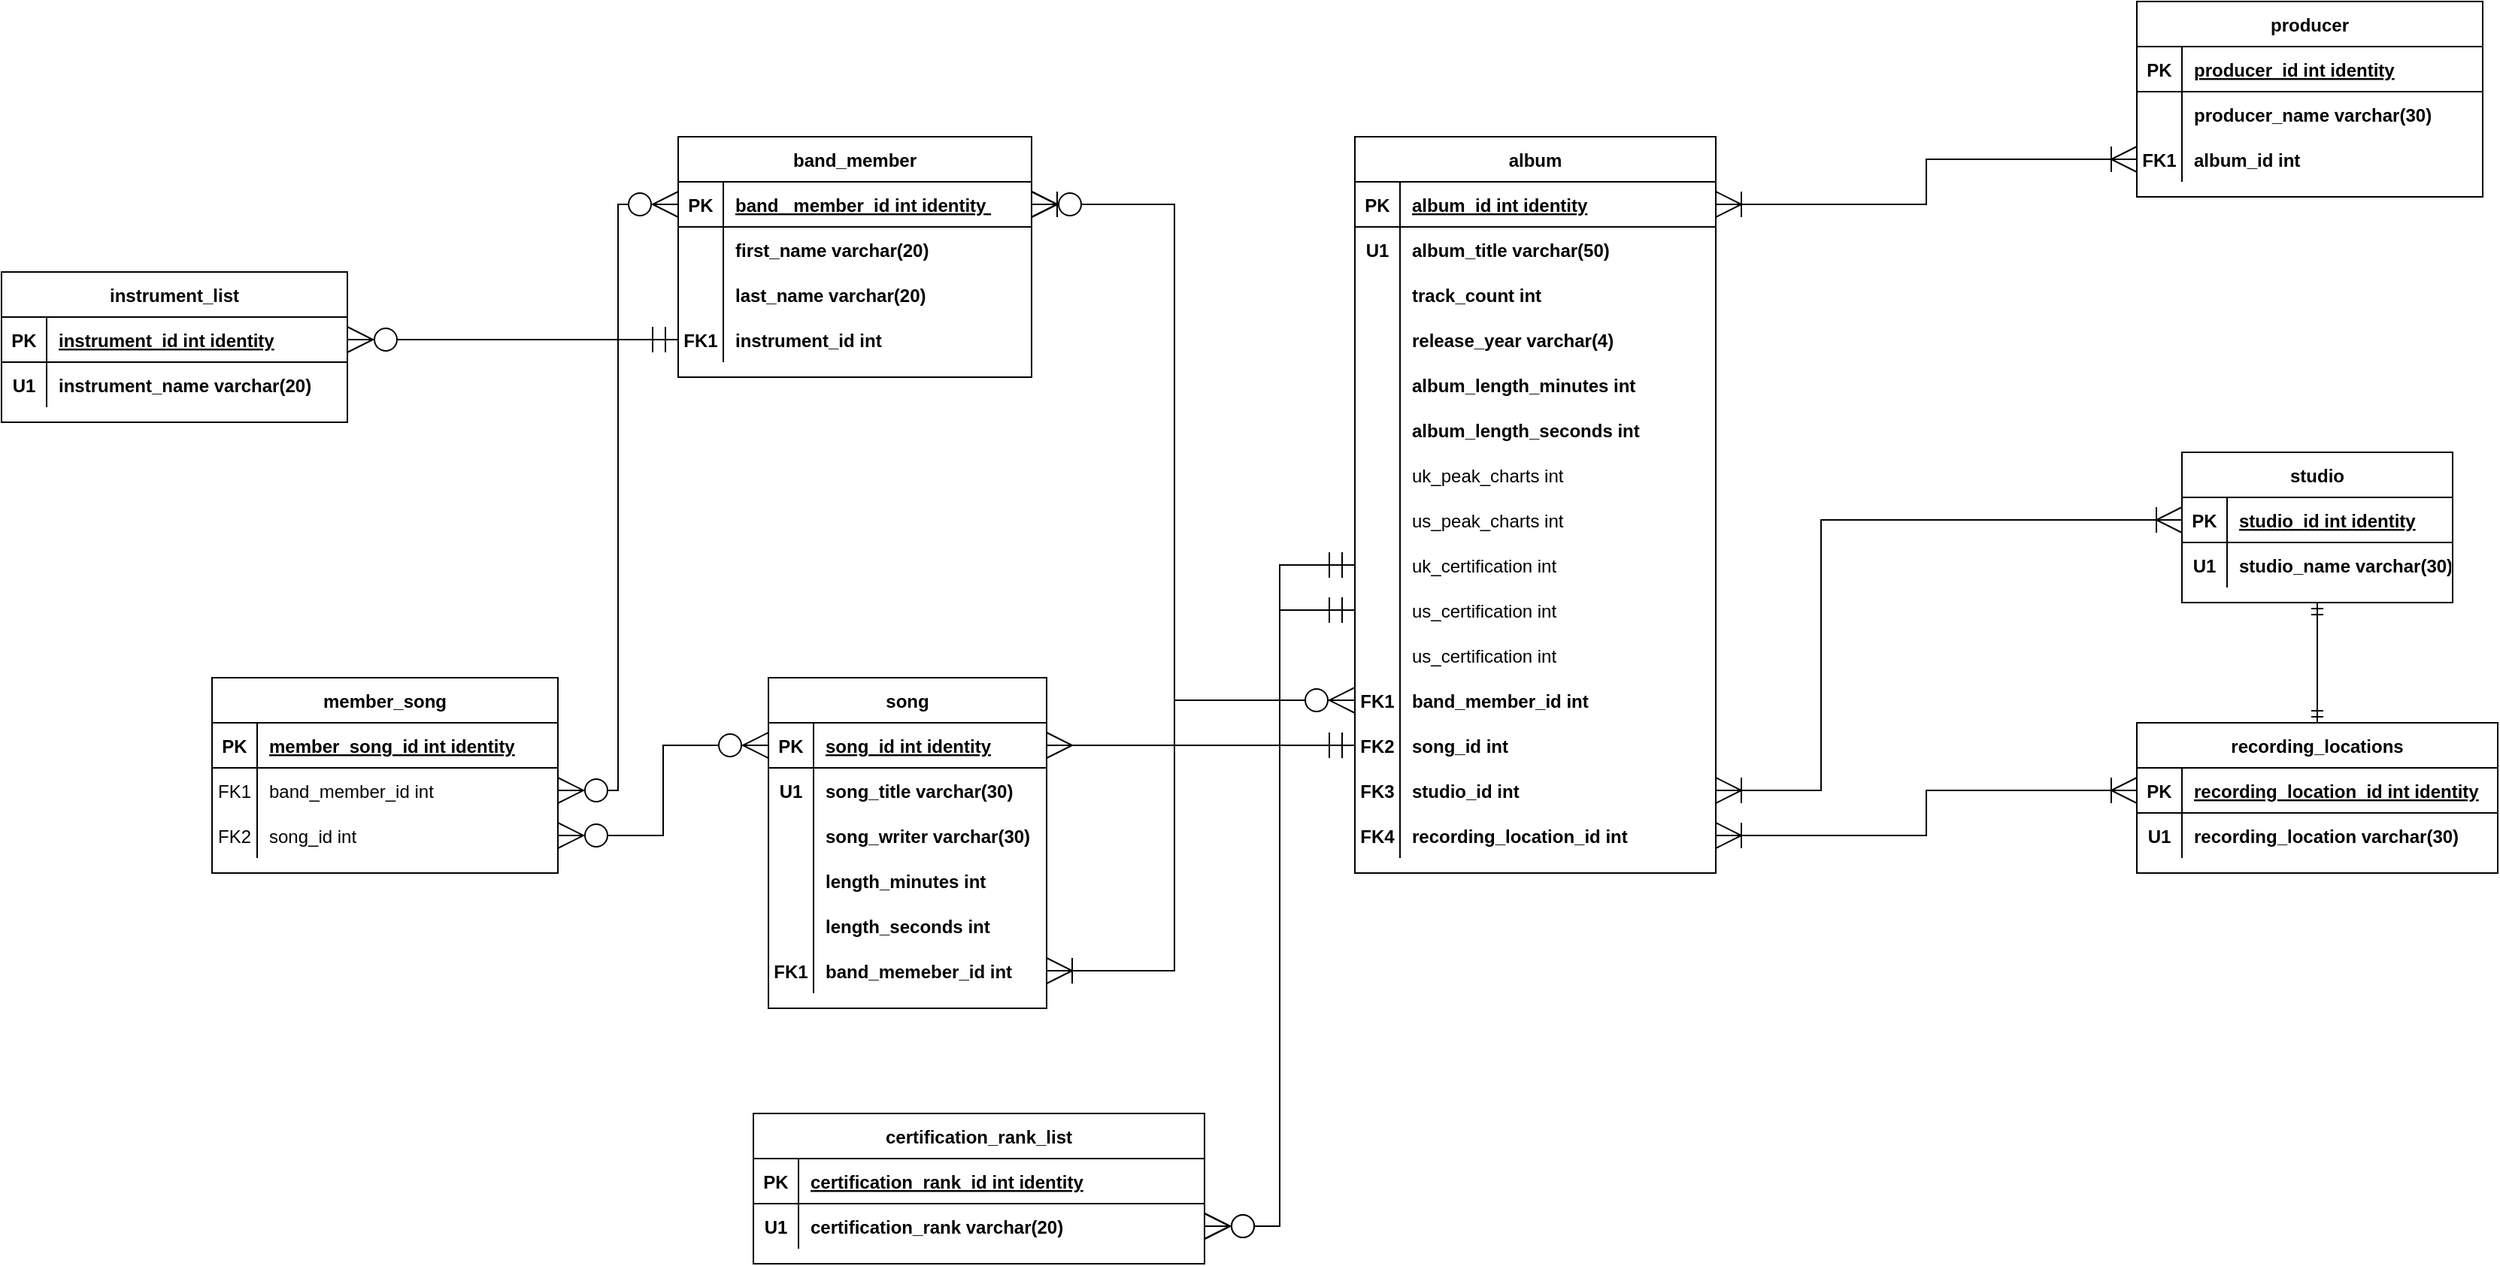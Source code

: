 <mxfile version="13.7.9" type="device"><diagram id="nFkLVCBc10ckmqrCBoRd" name="Page-1"><mxGraphModel dx="2427" dy="977" grid="1" gridSize="10" guides="1" tooltips="1" connect="1" arrows="1" fold="1" page="1" pageScale="1" pageWidth="850" pageHeight="1100" math="0" shadow="0"><root><mxCell id="0"/><mxCell id="1" parent="0"/><mxCell id="bvP1tFPADRhjq93nr7gf-45" style="edgeStyle=orthogonalEdgeStyle;rounded=0;orthogonalLoop=1;jettySize=auto;html=1;entryX=1;entryY=0.5;entryDx=0;entryDy=0;startArrow=ERoneToMany;startFill=0;endSize=15;startSize=15;endArrow=ERoneToMany;endFill=0;exitX=1;exitY=0.5;exitDx=0;exitDy=0;" parent="1" source="bvP1tFPADRhjq93nr7gf-2" target="o9Iy8ib-Jn27H9n1Z02U-64" edge="1"><mxGeometry relative="1" as="geometry"><mxPoint x="270" y="570" as="sourcePoint"/><Array as="points"><mxPoint x="720" y="355"/><mxPoint x="720" y="865"/></Array></mxGeometry></mxCell><mxCell id="bvP1tFPADRhjq93nr7gf-43" style="edgeStyle=orthogonalEdgeStyle;rounded=0;orthogonalLoop=1;jettySize=auto;html=1;entryX=0;entryY=0.5;entryDx=0;entryDy=0;startArrow=ERmany;startFill=0;endArrow=ERmandOne;endFill=0;endSize=15;startSize=15;exitX=1;exitY=0.5;exitDx=0;exitDy=0;" parent="1" source="bvP1tFPADRhjq93nr7gf-31" target="o9Iy8ib-Jn27H9n1Z02U-61" edge="1"><mxGeometry relative="1" as="geometry"><mxPoint x="665" y="510" as="targetPoint"/></mxGeometry></mxCell><mxCell id="NUz4DEXEcyoi2psJ6TZP-1" style="edgeStyle=orthogonalEdgeStyle;rounded=0;orthogonalLoop=1;jettySize=auto;html=1;entryX=1;entryY=0.5;entryDx=0;entryDy=0;endSize=15;startSize=15;startArrow=ERoneToMany;startFill=0;endArrow=ERoneToMany;endFill=0;exitX=0;exitY=0.5;exitDx=0;exitDy=0;" parent="1" source="o9Iy8ib-Jn27H9n1Z02U-77" target="bvP1tFPADRhjq93nr7gf-18" edge="1"><mxGeometry relative="1" as="geometry"/></mxCell><mxCell id="NUz4DEXEcyoi2psJ6TZP-3" style="edgeStyle=orthogonalEdgeStyle;rounded=0;orthogonalLoop=1;jettySize=auto;html=1;entryX=1;entryY=0.5;entryDx=0;entryDy=0;startArrow=ERoneToMany;startFill=0;endArrow=ERoneToMany;endFill=0;endSize=15;startSize=15;exitX=0;exitY=0.5;exitDx=0;exitDy=0;" parent="1" source="R3_B7YG3K22rjk9fGbe5-33" target="o9Iy8ib-Jn27H9n1Z02U-67" edge="1"><mxGeometry relative="1" as="geometry"><Array as="points"><mxPoint x="1150" y="565"/><mxPoint x="1150" y="745"/></Array></mxGeometry></mxCell><mxCell id="NUz4DEXEcyoi2psJ6TZP-4" style="edgeStyle=orthogonalEdgeStyle;rounded=0;orthogonalLoop=1;jettySize=auto;html=1;entryX=1;entryY=0.5;entryDx=0;entryDy=0;startArrow=ERoneToMany;startFill=0;endArrow=ERoneToMany;endFill=0;endSize=15;startSize=15;" parent="1" source="R3_B7YG3K22rjk9fGbe5-46" target="o9Iy8ib-Jn27H9n1Z02U-70" edge="1"><mxGeometry relative="1" as="geometry"/></mxCell><mxCell id="R3_B7YG3K22rjk9fGbe5-19" value="producer" style="shape=table;startSize=30;container=1;collapsible=1;childLayout=tableLayout;fixedRows=1;rowLines=0;fontStyle=1;align=center;resizeLast=1;" parent="1" vertex="1"><mxGeometry x="1360" y="220" width="230" height="130" as="geometry"/></mxCell><mxCell id="R3_B7YG3K22rjk9fGbe5-20" value="" style="shape=partialRectangle;collapsible=0;dropTarget=0;pointerEvents=0;fillColor=none;top=0;left=0;bottom=1;right=0;points=[[0,0.5],[1,0.5]];portConstraint=eastwest;" parent="R3_B7YG3K22rjk9fGbe5-19" vertex="1"><mxGeometry y="30" width="230" height="30" as="geometry"/></mxCell><mxCell id="R3_B7YG3K22rjk9fGbe5-21" value="PK" style="shape=partialRectangle;connectable=0;fillColor=none;top=0;left=0;bottom=0;right=0;fontStyle=1;overflow=hidden;" parent="R3_B7YG3K22rjk9fGbe5-20" vertex="1"><mxGeometry width="30" height="30" as="geometry"/></mxCell><mxCell id="R3_B7YG3K22rjk9fGbe5-22" value="producer_id int identity" style="shape=partialRectangle;connectable=0;fillColor=none;top=0;left=0;bottom=0;right=0;align=left;spacingLeft=6;fontStyle=5;overflow=hidden;" parent="R3_B7YG3K22rjk9fGbe5-20" vertex="1"><mxGeometry x="30" width="200" height="30" as="geometry"/></mxCell><mxCell id="R3_B7YG3K22rjk9fGbe5-23" value="" style="shape=partialRectangle;collapsible=0;dropTarget=0;pointerEvents=0;fillColor=none;top=0;left=0;bottom=0;right=0;points=[[0,0.5],[1,0.5]];portConstraint=eastwest;" parent="R3_B7YG3K22rjk9fGbe5-19" vertex="1"><mxGeometry y="60" width="230" height="30" as="geometry"/></mxCell><mxCell id="R3_B7YG3K22rjk9fGbe5-24" value="" style="shape=partialRectangle;connectable=0;fillColor=none;top=0;left=0;bottom=0;right=0;editable=1;overflow=hidden;" parent="R3_B7YG3K22rjk9fGbe5-23" vertex="1"><mxGeometry width="30" height="30" as="geometry"/></mxCell><mxCell id="R3_B7YG3K22rjk9fGbe5-25" value="producer_name varchar(30)" style="shape=partialRectangle;connectable=0;fillColor=none;top=0;left=0;bottom=0;right=0;align=left;spacingLeft=6;overflow=hidden;fontStyle=1" parent="R3_B7YG3K22rjk9fGbe5-23" vertex="1"><mxGeometry x="30" width="200" height="30" as="geometry"/></mxCell><mxCell id="o9Iy8ib-Jn27H9n1Z02U-77" value="" style="shape=partialRectangle;collapsible=0;dropTarget=0;pointerEvents=0;fillColor=none;top=0;left=0;bottom=0;right=0;points=[[0,0.5],[1,0.5]];portConstraint=eastwest;" parent="R3_B7YG3K22rjk9fGbe5-19" vertex="1"><mxGeometry y="90" width="230" height="30" as="geometry"/></mxCell><mxCell id="o9Iy8ib-Jn27H9n1Z02U-78" value="FK1" style="shape=partialRectangle;connectable=0;fillColor=none;top=0;left=0;bottom=0;right=0;editable=1;overflow=hidden;fontStyle=1" parent="o9Iy8ib-Jn27H9n1Z02U-77" vertex="1"><mxGeometry width="30" height="30" as="geometry"/></mxCell><mxCell id="o9Iy8ib-Jn27H9n1Z02U-79" value="album_id int" style="shape=partialRectangle;connectable=0;fillColor=none;top=0;left=0;bottom=0;right=0;align=left;spacingLeft=6;overflow=hidden;fontStyle=1" parent="o9Iy8ib-Jn27H9n1Z02U-77" vertex="1"><mxGeometry x="30" width="200" height="30" as="geometry"/></mxCell><mxCell id="R3_B7YG3K22rjk9fGbe5-45" value="recording_locations" style="shape=table;startSize=30;container=1;collapsible=1;childLayout=tableLayout;fixedRows=1;rowLines=0;fontStyle=1;align=center;resizeLast=1;" parent="1" vertex="1"><mxGeometry x="1360" y="700" width="240" height="100" as="geometry"/></mxCell><mxCell id="R3_B7YG3K22rjk9fGbe5-46" value="" style="shape=partialRectangle;collapsible=0;dropTarget=0;pointerEvents=0;fillColor=none;top=0;left=0;bottom=1;right=0;points=[[0,0.5],[1,0.5]];portConstraint=eastwest;" parent="R3_B7YG3K22rjk9fGbe5-45" vertex="1"><mxGeometry y="30" width="240" height="30" as="geometry"/></mxCell><mxCell id="R3_B7YG3K22rjk9fGbe5-47" value="PK" style="shape=partialRectangle;connectable=0;fillColor=none;top=0;left=0;bottom=0;right=0;fontStyle=1;overflow=hidden;" parent="R3_B7YG3K22rjk9fGbe5-46" vertex="1"><mxGeometry width="30" height="30" as="geometry"/></mxCell><mxCell id="R3_B7YG3K22rjk9fGbe5-48" value="recording_location_id int identity" style="shape=partialRectangle;connectable=0;fillColor=none;top=0;left=0;bottom=0;right=0;align=left;spacingLeft=6;fontStyle=5;overflow=hidden;" parent="R3_B7YG3K22rjk9fGbe5-46" vertex="1"><mxGeometry x="30" width="210" height="30" as="geometry"/></mxCell><mxCell id="R3_B7YG3K22rjk9fGbe5-49" value="" style="shape=partialRectangle;collapsible=0;dropTarget=0;pointerEvents=0;fillColor=none;top=0;left=0;bottom=0;right=0;points=[[0,0.5],[1,0.5]];portConstraint=eastwest;" parent="R3_B7YG3K22rjk9fGbe5-45" vertex="1"><mxGeometry y="60" width="240" height="30" as="geometry"/></mxCell><mxCell id="R3_B7YG3K22rjk9fGbe5-50" value="U1" style="shape=partialRectangle;connectable=0;fillColor=none;top=0;left=0;bottom=0;right=0;editable=1;overflow=hidden;fontStyle=1" parent="R3_B7YG3K22rjk9fGbe5-49" vertex="1"><mxGeometry width="30" height="30" as="geometry"/></mxCell><mxCell id="R3_B7YG3K22rjk9fGbe5-51" value="recording_location varchar(30)" style="shape=partialRectangle;connectable=0;fillColor=none;top=0;left=0;bottom=0;right=0;align=left;spacingLeft=6;overflow=hidden;fontStyle=1" parent="R3_B7YG3K22rjk9fGbe5-49" vertex="1"><mxGeometry x="30" width="210" height="30" as="geometry"/></mxCell><mxCell id="g0pmD-5gnhupa0HSEUCN-1" style="edgeStyle=orthogonalEdgeStyle;rounded=0;orthogonalLoop=1;jettySize=auto;html=1;startArrow=ERmandOne;startFill=0;endArrow=ERmandOne;endFill=0;targetPerimeterSpacing=15;entryX=0.5;entryY=0;entryDx=0;entryDy=0;exitX=0.5;exitY=1;exitDx=0;exitDy=0;" parent="1" source="R3_B7YG3K22rjk9fGbe5-32" target="R3_B7YG3K22rjk9fGbe5-45" edge="1"><mxGeometry relative="1" as="geometry"><mxPoint x="1449" y="580" as="sourcePoint"/><mxPoint x="1449" y="685" as="targetPoint"/></mxGeometry></mxCell><mxCell id="bvP1tFPADRhjq93nr7gf-17" value="album" style="shape=table;startSize=30;container=1;collapsible=1;childLayout=tableLayout;fixedRows=1;rowLines=0;fontStyle=1;align=center;resizeLast=1;" parent="1" vertex="1"><mxGeometry x="840" y="310" width="240" height="490" as="geometry"/></mxCell><mxCell id="bvP1tFPADRhjq93nr7gf-18" value="" style="shape=partialRectangle;collapsible=0;dropTarget=0;pointerEvents=0;fillColor=none;top=0;left=0;bottom=1;right=0;points=[[0,0.5],[1,0.5]];portConstraint=eastwest;" parent="bvP1tFPADRhjq93nr7gf-17" vertex="1"><mxGeometry y="30" width="240" height="30" as="geometry"/></mxCell><mxCell id="bvP1tFPADRhjq93nr7gf-19" value="PK" style="shape=partialRectangle;connectable=0;fillColor=none;top=0;left=0;bottom=0;right=0;fontStyle=1;overflow=hidden;" parent="bvP1tFPADRhjq93nr7gf-18" vertex="1"><mxGeometry width="30" height="30" as="geometry"/></mxCell><mxCell id="bvP1tFPADRhjq93nr7gf-20" value="album_id int identity" style="shape=partialRectangle;connectable=0;fillColor=none;top=0;left=0;bottom=0;right=0;align=left;spacingLeft=6;fontStyle=5;overflow=hidden;" parent="bvP1tFPADRhjq93nr7gf-18" vertex="1"><mxGeometry x="30" width="210" height="30" as="geometry"/></mxCell><mxCell id="bvP1tFPADRhjq93nr7gf-21" value="" style="shape=partialRectangle;collapsible=0;dropTarget=0;pointerEvents=0;fillColor=none;top=0;left=0;bottom=0;right=0;points=[[0,0.5],[1,0.5]];portConstraint=eastwest;" parent="bvP1tFPADRhjq93nr7gf-17" vertex="1"><mxGeometry y="60" width="240" height="30" as="geometry"/></mxCell><mxCell id="bvP1tFPADRhjq93nr7gf-22" value="U1" style="shape=partialRectangle;connectable=0;fillColor=none;top=0;left=0;bottom=0;right=0;editable=1;overflow=hidden;fontStyle=1" parent="bvP1tFPADRhjq93nr7gf-21" vertex="1"><mxGeometry width="30" height="30" as="geometry"/></mxCell><mxCell id="bvP1tFPADRhjq93nr7gf-23" value="album_title varchar(50)" style="shape=partialRectangle;connectable=0;fillColor=none;top=0;left=0;bottom=0;right=0;align=left;spacingLeft=6;overflow=hidden;fontStyle=1" parent="bvP1tFPADRhjq93nr7gf-21" vertex="1"><mxGeometry x="30" width="210" height="30" as="geometry"/></mxCell><mxCell id="bvP1tFPADRhjq93nr7gf-24" value="" style="shape=partialRectangle;collapsible=0;dropTarget=0;pointerEvents=0;fillColor=none;top=0;left=0;bottom=0;right=0;points=[[0,0.5],[1,0.5]];portConstraint=eastwest;" parent="bvP1tFPADRhjq93nr7gf-17" vertex="1"><mxGeometry y="90" width="240" height="30" as="geometry"/></mxCell><mxCell id="bvP1tFPADRhjq93nr7gf-25" value="" style="shape=partialRectangle;connectable=0;fillColor=none;top=0;left=0;bottom=0;right=0;editable=1;overflow=hidden;" parent="bvP1tFPADRhjq93nr7gf-24" vertex="1"><mxGeometry width="30" height="30" as="geometry"/></mxCell><mxCell id="bvP1tFPADRhjq93nr7gf-26" value="track_count int" style="shape=partialRectangle;connectable=0;fillColor=none;top=0;left=0;bottom=0;right=0;align=left;spacingLeft=6;overflow=hidden;fontStyle=1" parent="bvP1tFPADRhjq93nr7gf-24" vertex="1"><mxGeometry x="30" width="210" height="30" as="geometry"/></mxCell><mxCell id="bvP1tFPADRhjq93nr7gf-27" value="" style="shape=partialRectangle;collapsible=0;dropTarget=0;pointerEvents=0;fillColor=none;top=0;left=0;bottom=0;right=0;points=[[0,0.5],[1,0.5]];portConstraint=eastwest;" parent="bvP1tFPADRhjq93nr7gf-17" vertex="1"><mxGeometry y="120" width="240" height="30" as="geometry"/></mxCell><mxCell id="bvP1tFPADRhjq93nr7gf-28" value="" style="shape=partialRectangle;connectable=0;fillColor=none;top=0;left=0;bottom=0;right=0;editable=1;overflow=hidden;" parent="bvP1tFPADRhjq93nr7gf-27" vertex="1"><mxGeometry width="30" height="30" as="geometry"/></mxCell><mxCell id="bvP1tFPADRhjq93nr7gf-29" value="release_year varchar(4)" style="shape=partialRectangle;connectable=0;fillColor=none;top=0;left=0;bottom=0;right=0;align=left;spacingLeft=6;overflow=hidden;fontStyle=1" parent="bvP1tFPADRhjq93nr7gf-27" vertex="1"><mxGeometry x="30" width="210" height="30" as="geometry"/></mxCell><mxCell id="rPjRSssmcz1JYE2k1alw-1" value="" style="shape=partialRectangle;collapsible=0;dropTarget=0;pointerEvents=0;fillColor=none;top=0;left=0;bottom=0;right=0;points=[[0,0.5],[1,0.5]];portConstraint=eastwest;" parent="bvP1tFPADRhjq93nr7gf-17" vertex="1"><mxGeometry y="150" width="240" height="30" as="geometry"/></mxCell><mxCell id="rPjRSssmcz1JYE2k1alw-2" value="" style="shape=partialRectangle;connectable=0;fillColor=none;top=0;left=0;bottom=0;right=0;editable=1;overflow=hidden;" parent="rPjRSssmcz1JYE2k1alw-1" vertex="1"><mxGeometry width="30" height="30" as="geometry"/></mxCell><mxCell id="rPjRSssmcz1JYE2k1alw-3" value="album_length_minutes int" style="shape=partialRectangle;connectable=0;fillColor=none;top=0;left=0;bottom=0;right=0;align=left;spacingLeft=6;overflow=hidden;fontStyle=1" parent="rPjRSssmcz1JYE2k1alw-1" vertex="1"><mxGeometry x="30" width="210" height="30" as="geometry"/></mxCell><mxCell id="R3_B7YG3K22rjk9fGbe5-1" value="" style="shape=partialRectangle;collapsible=0;dropTarget=0;pointerEvents=0;fillColor=none;top=0;left=0;bottom=0;right=0;points=[[0,0.5],[1,0.5]];portConstraint=eastwest;" parent="bvP1tFPADRhjq93nr7gf-17" vertex="1"><mxGeometry y="180" width="240" height="30" as="geometry"/></mxCell><mxCell id="R3_B7YG3K22rjk9fGbe5-2" value="" style="shape=partialRectangle;connectable=0;fillColor=none;top=0;left=0;bottom=0;right=0;editable=1;overflow=hidden;" parent="R3_B7YG3K22rjk9fGbe5-1" vertex="1"><mxGeometry width="30" height="30" as="geometry"/></mxCell><mxCell id="R3_B7YG3K22rjk9fGbe5-3" value="album_length_seconds int" style="shape=partialRectangle;connectable=0;fillColor=none;top=0;left=0;bottom=0;right=0;align=left;spacingLeft=6;overflow=hidden;fontStyle=1" parent="R3_B7YG3K22rjk9fGbe5-1" vertex="1"><mxGeometry x="30" width="210" height="30" as="geometry"/></mxCell><mxCell id="R3_B7YG3K22rjk9fGbe5-4" value="" style="shape=partialRectangle;collapsible=0;dropTarget=0;pointerEvents=0;fillColor=none;top=0;left=0;bottom=0;right=0;points=[[0,0.5],[1,0.5]];portConstraint=eastwest;" parent="bvP1tFPADRhjq93nr7gf-17" vertex="1"><mxGeometry y="210" width="240" height="30" as="geometry"/></mxCell><mxCell id="R3_B7YG3K22rjk9fGbe5-5" value="" style="shape=partialRectangle;connectable=0;fillColor=none;top=0;left=0;bottom=0;right=0;editable=1;overflow=hidden;" parent="R3_B7YG3K22rjk9fGbe5-4" vertex="1"><mxGeometry width="30" height="30" as="geometry"/></mxCell><mxCell id="R3_B7YG3K22rjk9fGbe5-6" value="uk_peak_charts int" style="shape=partialRectangle;connectable=0;fillColor=none;top=0;left=0;bottom=0;right=0;align=left;spacingLeft=6;overflow=hidden;" parent="R3_B7YG3K22rjk9fGbe5-4" vertex="1"><mxGeometry x="30" width="210" height="30" as="geometry"/></mxCell><mxCell id="R3_B7YG3K22rjk9fGbe5-7" value="" style="shape=partialRectangle;collapsible=0;dropTarget=0;pointerEvents=0;fillColor=none;top=0;left=0;bottom=0;right=0;points=[[0,0.5],[1,0.5]];portConstraint=eastwest;" parent="bvP1tFPADRhjq93nr7gf-17" vertex="1"><mxGeometry y="240" width="240" height="30" as="geometry"/></mxCell><mxCell id="R3_B7YG3K22rjk9fGbe5-8" value="" style="shape=partialRectangle;connectable=0;fillColor=none;top=0;left=0;bottom=0;right=0;editable=1;overflow=hidden;" parent="R3_B7YG3K22rjk9fGbe5-7" vertex="1"><mxGeometry width="30" height="30" as="geometry"/></mxCell><mxCell id="R3_B7YG3K22rjk9fGbe5-9" value="us_peak_charts int" style="shape=partialRectangle;connectable=0;fillColor=none;top=0;left=0;bottom=0;right=0;align=left;spacingLeft=6;overflow=hidden;" parent="R3_B7YG3K22rjk9fGbe5-7" vertex="1"><mxGeometry x="30" width="210" height="30" as="geometry"/></mxCell><mxCell id="R3_B7YG3K22rjk9fGbe5-10" value="" style="shape=partialRectangle;collapsible=0;dropTarget=0;pointerEvents=0;fillColor=none;top=0;left=0;bottom=0;right=0;points=[[0,0.5],[1,0.5]];portConstraint=eastwest;" parent="bvP1tFPADRhjq93nr7gf-17" vertex="1"><mxGeometry y="270" width="240" height="30" as="geometry"/></mxCell><mxCell id="R3_B7YG3K22rjk9fGbe5-11" value="" style="shape=partialRectangle;connectable=0;fillColor=none;top=0;left=0;bottom=0;right=0;editable=1;overflow=hidden;" parent="R3_B7YG3K22rjk9fGbe5-10" vertex="1"><mxGeometry width="30" height="30" as="geometry"/></mxCell><mxCell id="R3_B7YG3K22rjk9fGbe5-12" value="uk_certification int" style="shape=partialRectangle;connectable=0;fillColor=none;top=0;left=0;bottom=0;right=0;align=left;spacingLeft=6;overflow=hidden;" parent="R3_B7YG3K22rjk9fGbe5-10" vertex="1"><mxGeometry x="30" width="210" height="30" as="geometry"/></mxCell><mxCell id="R3_B7YG3K22rjk9fGbe5-13" value="" style="shape=partialRectangle;collapsible=0;dropTarget=0;pointerEvents=0;fillColor=none;top=0;left=0;bottom=0;right=0;points=[[0,0.5],[1,0.5]];portConstraint=eastwest;" parent="bvP1tFPADRhjq93nr7gf-17" vertex="1"><mxGeometry y="300" width="240" height="30" as="geometry"/></mxCell><mxCell id="R3_B7YG3K22rjk9fGbe5-14" value="" style="shape=partialRectangle;connectable=0;fillColor=none;top=0;left=0;bottom=0;right=0;editable=1;overflow=hidden;" parent="R3_B7YG3K22rjk9fGbe5-13" vertex="1"><mxGeometry width="30" height="30" as="geometry"/></mxCell><mxCell id="R3_B7YG3K22rjk9fGbe5-15" value="us_certification int" style="shape=partialRectangle;connectable=0;fillColor=none;top=0;left=0;bottom=0;right=0;align=left;spacingLeft=6;overflow=hidden;" parent="R3_B7YG3K22rjk9fGbe5-13" vertex="1"><mxGeometry x="30" width="210" height="30" as="geometry"/></mxCell><mxCell id="o9Iy8ib-Jn27H9n1Z02U-57" value="" style="shape=partialRectangle;collapsible=0;dropTarget=0;pointerEvents=0;fillColor=none;top=0;left=0;bottom=0;right=0;points=[[0,0.5],[1,0.5]];portConstraint=eastwest;" parent="bvP1tFPADRhjq93nr7gf-17" vertex="1"><mxGeometry y="330" width="240" height="30" as="geometry"/></mxCell><mxCell id="o9Iy8ib-Jn27H9n1Z02U-58" value="" style="shape=partialRectangle;connectable=0;fillColor=none;top=0;left=0;bottom=0;right=0;editable=1;overflow=hidden;" parent="o9Iy8ib-Jn27H9n1Z02U-57" vertex="1"><mxGeometry width="30" height="30" as="geometry"/></mxCell><mxCell id="o9Iy8ib-Jn27H9n1Z02U-59" value="us_certification int" style="shape=partialRectangle;connectable=0;fillColor=none;top=0;left=0;bottom=0;right=0;align=left;spacingLeft=6;overflow=hidden;" parent="o9Iy8ib-Jn27H9n1Z02U-57" vertex="1"><mxGeometry x="30" width="210" height="30" as="geometry"/></mxCell><mxCell id="o9Iy8ib-Jn27H9n1Z02U-54" value="" style="shape=partialRectangle;collapsible=0;dropTarget=0;pointerEvents=0;fillColor=none;top=0;left=0;bottom=0;right=0;points=[[0,0.5],[1,0.5]];portConstraint=eastwest;" parent="bvP1tFPADRhjq93nr7gf-17" vertex="1"><mxGeometry y="360" width="240" height="30" as="geometry"/></mxCell><mxCell id="o9Iy8ib-Jn27H9n1Z02U-55" value="FK1" style="shape=partialRectangle;connectable=0;fillColor=none;top=0;left=0;bottom=0;right=0;editable=1;overflow=hidden;fontStyle=1" parent="o9Iy8ib-Jn27H9n1Z02U-54" vertex="1"><mxGeometry width="30" height="30" as="geometry"/></mxCell><mxCell id="o9Iy8ib-Jn27H9n1Z02U-56" value="band_member_id int" style="shape=partialRectangle;connectable=0;fillColor=none;top=0;left=0;bottom=0;right=0;align=left;spacingLeft=6;overflow=hidden;fontStyle=1" parent="o9Iy8ib-Jn27H9n1Z02U-54" vertex="1"><mxGeometry x="30" width="210" height="30" as="geometry"/></mxCell><mxCell id="o9Iy8ib-Jn27H9n1Z02U-61" value="" style="shape=partialRectangle;collapsible=0;dropTarget=0;pointerEvents=0;fillColor=none;top=0;left=0;bottom=0;right=0;points=[[0,0.5],[1,0.5]];portConstraint=eastwest;" parent="bvP1tFPADRhjq93nr7gf-17" vertex="1"><mxGeometry y="390" width="240" height="30" as="geometry"/></mxCell><mxCell id="o9Iy8ib-Jn27H9n1Z02U-62" value="FK2" style="shape=partialRectangle;connectable=0;fillColor=none;top=0;left=0;bottom=0;right=0;editable=1;overflow=hidden;fontStyle=1" parent="o9Iy8ib-Jn27H9n1Z02U-61" vertex="1"><mxGeometry width="30" height="30" as="geometry"/></mxCell><mxCell id="o9Iy8ib-Jn27H9n1Z02U-63" value="song_id int" style="shape=partialRectangle;connectable=0;fillColor=none;top=0;left=0;bottom=0;right=0;align=left;spacingLeft=6;overflow=hidden;fontStyle=1" parent="o9Iy8ib-Jn27H9n1Z02U-61" vertex="1"><mxGeometry x="30" width="210" height="30" as="geometry"/></mxCell><mxCell id="o9Iy8ib-Jn27H9n1Z02U-67" value="" style="shape=partialRectangle;collapsible=0;dropTarget=0;pointerEvents=0;fillColor=none;top=0;left=0;bottom=0;right=0;points=[[0,0.5],[1,0.5]];portConstraint=eastwest;" parent="bvP1tFPADRhjq93nr7gf-17" vertex="1"><mxGeometry y="420" width="240" height="30" as="geometry"/></mxCell><mxCell id="o9Iy8ib-Jn27H9n1Z02U-68" value="FK3" style="shape=partialRectangle;connectable=0;fillColor=none;top=0;left=0;bottom=0;right=0;editable=1;overflow=hidden;fontStyle=1" parent="o9Iy8ib-Jn27H9n1Z02U-67" vertex="1"><mxGeometry width="30" height="30" as="geometry"/></mxCell><mxCell id="o9Iy8ib-Jn27H9n1Z02U-69" value="studio_id int" style="shape=partialRectangle;connectable=0;fillColor=none;top=0;left=0;bottom=0;right=0;align=left;spacingLeft=6;overflow=hidden;fontStyle=1" parent="o9Iy8ib-Jn27H9n1Z02U-67" vertex="1"><mxGeometry x="30" width="210" height="30" as="geometry"/></mxCell><mxCell id="o9Iy8ib-Jn27H9n1Z02U-70" value="" style="shape=partialRectangle;collapsible=0;dropTarget=0;pointerEvents=0;fillColor=none;top=0;left=0;bottom=0;right=0;points=[[0,0.5],[1,0.5]];portConstraint=eastwest;" parent="bvP1tFPADRhjq93nr7gf-17" vertex="1"><mxGeometry y="450" width="240" height="30" as="geometry"/></mxCell><mxCell id="o9Iy8ib-Jn27H9n1Z02U-71" value="FK4" style="shape=partialRectangle;connectable=0;fillColor=none;top=0;left=0;bottom=0;right=0;editable=1;overflow=hidden;fontStyle=1" parent="o9Iy8ib-Jn27H9n1Z02U-70" vertex="1"><mxGeometry width="30" height="30" as="geometry"/></mxCell><mxCell id="o9Iy8ib-Jn27H9n1Z02U-72" value="recording_location_id int" style="shape=partialRectangle;connectable=0;fillColor=none;top=0;left=0;bottom=0;right=0;align=left;spacingLeft=6;overflow=hidden;fontStyle=1" parent="o9Iy8ib-Jn27H9n1Z02U-70" vertex="1"><mxGeometry x="30" width="210" height="30" as="geometry"/></mxCell><mxCell id="o9Iy8ib-Jn27H9n1Z02U-29" style="edgeStyle=orthogonalEdgeStyle;rounded=0;orthogonalLoop=1;jettySize=auto;html=1;entryX=1;entryY=0.5;entryDx=0;entryDy=0;endArrow=ERzeroToMany;endFill=1;startArrow=ERmandOne;startFill=0;endSize=15;startSize=15;" parent="1" source="R3_B7YG3K22rjk9fGbe5-10" target="o9Iy8ib-Jn27H9n1Z02U-18" edge="1"><mxGeometry relative="1" as="geometry"/></mxCell><mxCell id="o9Iy8ib-Jn27H9n1Z02U-30" style="edgeStyle=orthogonalEdgeStyle;rounded=0;orthogonalLoop=1;jettySize=auto;html=1;entryX=0;entryY=0.5;entryDx=0;entryDy=0;startArrow=ERzeroToMany;startFill=1;startSize=15;endArrow=ERmandOne;endFill=0;endSize=15;" parent="1" source="o9Iy8ib-Jn27H9n1Z02U-18" target="R3_B7YG3K22rjk9fGbe5-13" edge="1"><mxGeometry relative="1" as="geometry"/></mxCell><mxCell id="o9Iy8ib-Jn27H9n1Z02U-14" value="certification_rank_list" style="shape=table;startSize=30;container=1;collapsible=1;childLayout=tableLayout;fixedRows=1;rowLines=0;fontStyle=1;align=center;resizeLast=1;" parent="1" vertex="1"><mxGeometry x="440" y="960" width="300" height="100" as="geometry"/></mxCell><mxCell id="o9Iy8ib-Jn27H9n1Z02U-15" value="" style="shape=partialRectangle;collapsible=0;dropTarget=0;pointerEvents=0;fillColor=none;top=0;left=0;bottom=1;right=0;points=[[0,0.5],[1,0.5]];portConstraint=eastwest;" parent="o9Iy8ib-Jn27H9n1Z02U-14" vertex="1"><mxGeometry y="30" width="300" height="30" as="geometry"/></mxCell><mxCell id="o9Iy8ib-Jn27H9n1Z02U-16" value="PK" style="shape=partialRectangle;connectable=0;fillColor=none;top=0;left=0;bottom=0;right=0;fontStyle=1;overflow=hidden;" parent="o9Iy8ib-Jn27H9n1Z02U-15" vertex="1"><mxGeometry width="30" height="30" as="geometry"/></mxCell><mxCell id="o9Iy8ib-Jn27H9n1Z02U-17" value="certification_rank_id int identity" style="shape=partialRectangle;connectable=0;fillColor=none;top=0;left=0;bottom=0;right=0;align=left;spacingLeft=6;fontStyle=5;overflow=hidden;" parent="o9Iy8ib-Jn27H9n1Z02U-15" vertex="1"><mxGeometry x="30" width="270" height="30" as="geometry"/></mxCell><mxCell id="o9Iy8ib-Jn27H9n1Z02U-18" value="" style="shape=partialRectangle;collapsible=0;dropTarget=0;pointerEvents=0;fillColor=none;top=0;left=0;bottom=0;right=0;points=[[0,0.5],[1,0.5]];portConstraint=eastwest;" parent="o9Iy8ib-Jn27H9n1Z02U-14" vertex="1"><mxGeometry y="60" width="300" height="30" as="geometry"/></mxCell><mxCell id="o9Iy8ib-Jn27H9n1Z02U-19" value="U1" style="shape=partialRectangle;connectable=0;fillColor=none;top=0;left=0;bottom=0;right=0;editable=1;overflow=hidden;fontStyle=1" parent="o9Iy8ib-Jn27H9n1Z02U-18" vertex="1"><mxGeometry width="30" height="30" as="geometry"/></mxCell><mxCell id="o9Iy8ib-Jn27H9n1Z02U-20" value="certification_rank varchar(20)" style="shape=partialRectangle;connectable=0;fillColor=none;top=0;left=0;bottom=0;right=0;align=left;spacingLeft=6;overflow=hidden;fontStyle=1" parent="o9Iy8ib-Jn27H9n1Z02U-18" vertex="1"><mxGeometry x="30" width="270" height="30" as="geometry"/></mxCell><mxCell id="o9Iy8ib-Jn27H9n1Z02U-44" style="edgeStyle=orthogonalEdgeStyle;rounded=0;orthogonalLoop=1;jettySize=auto;html=1;entryX=0;entryY=0.5;entryDx=0;entryDy=0;startArrow=ERzeroToMany;startFill=1;startSize=15;endArrow=ERmandOne;endFill=0;endSize=15;exitX=1;exitY=0.5;exitDx=0;exitDy=0;" parent="1" source="o9Iy8ib-Jn27H9n1Z02U-32" target="bvP1tFPADRhjq93nr7gf-8" edge="1"><mxGeometry relative="1" as="geometry"/></mxCell><mxCell id="o9Iy8ib-Jn27H9n1Z02U-60" style="edgeStyle=orthogonalEdgeStyle;rounded=0;orthogonalLoop=1;jettySize=auto;html=1;entryX=1;entryY=0.5;entryDx=0;entryDy=0;startArrow=ERzeroToMany;startFill=1;startSize=15;endArrow=ERzeroToMany;endFill=1;endSize=15;" parent="1" source="o9Iy8ib-Jn27H9n1Z02U-54" target="bvP1tFPADRhjq93nr7gf-2" edge="1"><mxGeometry relative="1" as="geometry"><Array as="points"><mxPoint x="720" y="685"/><mxPoint x="720" y="355"/></Array></mxGeometry></mxCell><mxCell id="bvP1tFPADRhjq93nr7gf-30" value="song" style="shape=table;startSize=30;container=1;collapsible=1;childLayout=tableLayout;fixedRows=1;rowLines=0;fontStyle=1;align=center;resizeLast=1;" parent="1" vertex="1"><mxGeometry x="450" y="670" width="185" height="220" as="geometry"/></mxCell><mxCell id="bvP1tFPADRhjq93nr7gf-31" value="" style="shape=partialRectangle;collapsible=0;dropTarget=0;pointerEvents=0;fillColor=none;top=0;left=0;bottom=1;right=0;points=[[0,0.5],[1,0.5]];portConstraint=eastwest;" parent="bvP1tFPADRhjq93nr7gf-30" vertex="1"><mxGeometry y="30" width="185" height="30" as="geometry"/></mxCell><mxCell id="bvP1tFPADRhjq93nr7gf-32" value="PK" style="shape=partialRectangle;connectable=0;fillColor=none;top=0;left=0;bottom=0;right=0;fontStyle=1;overflow=hidden;" parent="bvP1tFPADRhjq93nr7gf-31" vertex="1"><mxGeometry width="30" height="30" as="geometry"/></mxCell><mxCell id="bvP1tFPADRhjq93nr7gf-33" value="song_id int identity" style="shape=partialRectangle;connectable=0;fillColor=none;top=0;left=0;bottom=0;right=0;align=left;spacingLeft=6;fontStyle=5;overflow=hidden;" parent="bvP1tFPADRhjq93nr7gf-31" vertex="1"><mxGeometry x="30" width="155" height="30" as="geometry"/></mxCell><mxCell id="bvP1tFPADRhjq93nr7gf-34" value="" style="shape=partialRectangle;collapsible=0;dropTarget=0;pointerEvents=0;fillColor=none;top=0;left=0;bottom=0;right=0;points=[[0,0.5],[1,0.5]];portConstraint=eastwest;" parent="bvP1tFPADRhjq93nr7gf-30" vertex="1"><mxGeometry y="60" width="185" height="30" as="geometry"/></mxCell><mxCell id="bvP1tFPADRhjq93nr7gf-35" value="U1" style="shape=partialRectangle;connectable=0;fillColor=none;top=0;left=0;bottom=0;right=0;editable=1;overflow=hidden;fontStyle=1" parent="bvP1tFPADRhjq93nr7gf-34" vertex="1"><mxGeometry width="30" height="30" as="geometry"/></mxCell><mxCell id="bvP1tFPADRhjq93nr7gf-36" value="song_title varchar(30)" style="shape=partialRectangle;connectable=0;fillColor=none;top=0;left=0;bottom=0;right=0;align=left;spacingLeft=6;overflow=hidden;fontStyle=1" parent="bvP1tFPADRhjq93nr7gf-34" vertex="1"><mxGeometry x="30" width="155" height="30" as="geometry"/></mxCell><mxCell id="bvP1tFPADRhjq93nr7gf-37" value="" style="shape=partialRectangle;collapsible=0;dropTarget=0;pointerEvents=0;fillColor=none;top=0;left=0;bottom=0;right=0;points=[[0,0.5],[1,0.5]];portConstraint=eastwest;" parent="bvP1tFPADRhjq93nr7gf-30" vertex="1"><mxGeometry y="90" width="185" height="30" as="geometry"/></mxCell><mxCell id="bvP1tFPADRhjq93nr7gf-38" value="" style="shape=partialRectangle;connectable=0;fillColor=none;top=0;left=0;bottom=0;right=0;editable=1;overflow=hidden;" parent="bvP1tFPADRhjq93nr7gf-37" vertex="1"><mxGeometry width="30" height="30" as="geometry"/></mxCell><mxCell id="bvP1tFPADRhjq93nr7gf-39" value="song_writer varchar(30)" style="shape=partialRectangle;connectable=0;fillColor=none;top=0;left=0;bottom=0;right=0;align=left;spacingLeft=6;overflow=hidden;fontStyle=1" parent="bvP1tFPADRhjq93nr7gf-37" vertex="1"><mxGeometry x="30" width="155" height="30" as="geometry"/></mxCell><mxCell id="bvP1tFPADRhjq93nr7gf-40" value="" style="shape=partialRectangle;collapsible=0;dropTarget=0;pointerEvents=0;fillColor=none;top=0;left=0;bottom=0;right=0;points=[[0,0.5],[1,0.5]];portConstraint=eastwest;" parent="bvP1tFPADRhjq93nr7gf-30" vertex="1"><mxGeometry y="120" width="185" height="30" as="geometry"/></mxCell><mxCell id="bvP1tFPADRhjq93nr7gf-41" value="" style="shape=partialRectangle;connectable=0;fillColor=none;top=0;left=0;bottom=0;right=0;editable=1;overflow=hidden;" parent="bvP1tFPADRhjq93nr7gf-40" vertex="1"><mxGeometry width="30" height="30" as="geometry"/></mxCell><mxCell id="bvP1tFPADRhjq93nr7gf-42" value="length_minutes int" style="shape=partialRectangle;connectable=0;fillColor=none;top=0;left=0;bottom=0;right=0;align=left;spacingLeft=6;overflow=hidden;fontStyle=1" parent="bvP1tFPADRhjq93nr7gf-40" vertex="1"><mxGeometry x="30" width="155" height="30" as="geometry"/></mxCell><mxCell id="R3_B7YG3K22rjk9fGbe5-16" value="" style="shape=partialRectangle;collapsible=0;dropTarget=0;pointerEvents=0;fillColor=none;top=0;left=0;bottom=0;right=0;points=[[0,0.5],[1,0.5]];portConstraint=eastwest;" parent="bvP1tFPADRhjq93nr7gf-30" vertex="1"><mxGeometry y="150" width="185" height="30" as="geometry"/></mxCell><mxCell id="R3_B7YG3K22rjk9fGbe5-17" value="" style="shape=partialRectangle;connectable=0;fillColor=none;top=0;left=0;bottom=0;right=0;editable=1;overflow=hidden;" parent="R3_B7YG3K22rjk9fGbe5-16" vertex="1"><mxGeometry width="30" height="30" as="geometry"/></mxCell><mxCell id="R3_B7YG3K22rjk9fGbe5-18" value="length_seconds int" style="shape=partialRectangle;connectable=0;fillColor=none;top=0;left=0;bottom=0;right=0;align=left;spacingLeft=6;overflow=hidden;fontStyle=1" parent="R3_B7YG3K22rjk9fGbe5-16" vertex="1"><mxGeometry x="30" width="155" height="30" as="geometry"/></mxCell><mxCell id="o9Iy8ib-Jn27H9n1Z02U-64" value="" style="shape=partialRectangle;collapsible=0;dropTarget=0;pointerEvents=0;fillColor=none;top=0;left=0;bottom=0;right=0;points=[[0,0.5],[1,0.5]];portConstraint=eastwest;" parent="bvP1tFPADRhjq93nr7gf-30" vertex="1"><mxGeometry y="180" width="185" height="30" as="geometry"/></mxCell><mxCell id="o9Iy8ib-Jn27H9n1Z02U-65" value="FK1" style="shape=partialRectangle;connectable=0;fillColor=none;top=0;left=0;bottom=0;right=0;editable=1;overflow=hidden;fontStyle=1" parent="o9Iy8ib-Jn27H9n1Z02U-64" vertex="1"><mxGeometry width="30" height="30" as="geometry"/></mxCell><mxCell id="o9Iy8ib-Jn27H9n1Z02U-66" value="band_memeber_id int" style="shape=partialRectangle;connectable=0;fillColor=none;top=0;left=0;bottom=0;right=0;align=left;spacingLeft=6;overflow=hidden;fontStyle=1" parent="o9Iy8ib-Jn27H9n1Z02U-64" vertex="1"><mxGeometry x="30" width="155" height="30" as="geometry"/></mxCell><mxCell id="o9Iy8ib-Jn27H9n1Z02U-31" value="instrument_list" style="shape=table;startSize=30;container=1;collapsible=1;childLayout=tableLayout;fixedRows=1;rowLines=0;fontStyle=1;align=center;resizeLast=1;" parent="1" vertex="1"><mxGeometry x="-60" y="400" width="230" height="100" as="geometry"/></mxCell><mxCell id="o9Iy8ib-Jn27H9n1Z02U-32" value="" style="shape=partialRectangle;collapsible=0;dropTarget=0;pointerEvents=0;fillColor=none;top=0;left=0;bottom=1;right=0;points=[[0,0.5],[1,0.5]];portConstraint=eastwest;" parent="o9Iy8ib-Jn27H9n1Z02U-31" vertex="1"><mxGeometry y="30" width="230" height="30" as="geometry"/></mxCell><mxCell id="o9Iy8ib-Jn27H9n1Z02U-33" value="PK" style="shape=partialRectangle;connectable=0;fillColor=none;top=0;left=0;bottom=0;right=0;fontStyle=1;overflow=hidden;" parent="o9Iy8ib-Jn27H9n1Z02U-32" vertex="1"><mxGeometry width="30" height="30" as="geometry"/></mxCell><mxCell id="o9Iy8ib-Jn27H9n1Z02U-34" value="instrument_id int identity" style="shape=partialRectangle;connectable=0;fillColor=none;top=0;left=0;bottom=0;right=0;align=left;spacingLeft=6;fontStyle=5;overflow=hidden;" parent="o9Iy8ib-Jn27H9n1Z02U-32" vertex="1"><mxGeometry x="30" width="200" height="30" as="geometry"/></mxCell><mxCell id="o9Iy8ib-Jn27H9n1Z02U-35" value="" style="shape=partialRectangle;collapsible=0;dropTarget=0;pointerEvents=0;fillColor=none;top=0;left=0;bottom=0;right=0;points=[[0,0.5],[1,0.5]];portConstraint=eastwest;" parent="o9Iy8ib-Jn27H9n1Z02U-31" vertex="1"><mxGeometry y="60" width="230" height="30" as="geometry"/></mxCell><mxCell id="o9Iy8ib-Jn27H9n1Z02U-36" value="U1" style="shape=partialRectangle;connectable=0;fillColor=none;top=0;left=0;bottom=0;right=0;editable=1;overflow=hidden;fontStyle=1" parent="o9Iy8ib-Jn27H9n1Z02U-35" vertex="1"><mxGeometry width="30" height="30" as="geometry"/></mxCell><mxCell id="o9Iy8ib-Jn27H9n1Z02U-37" value="instrument_name varchar(20)" style="shape=partialRectangle;connectable=0;fillColor=none;top=0;left=0;bottom=0;right=0;align=left;spacingLeft=6;overflow=hidden;fontStyle=1" parent="o9Iy8ib-Jn27H9n1Z02U-35" vertex="1"><mxGeometry x="30" width="200" height="30" as="geometry"/></mxCell><mxCell id="R3_B7YG3K22rjk9fGbe5-32" value="studio" style="shape=table;startSize=30;container=1;collapsible=1;childLayout=tableLayout;fixedRows=1;rowLines=0;fontStyle=1;align=center;resizeLast=1;" parent="1" vertex="1"><mxGeometry x="1390" y="520" width="180" height="100" as="geometry"/></mxCell><mxCell id="R3_B7YG3K22rjk9fGbe5-33" value="" style="shape=partialRectangle;collapsible=0;dropTarget=0;pointerEvents=0;fillColor=none;top=0;left=0;bottom=1;right=0;points=[[0,0.5],[1,0.5]];portConstraint=eastwest;" parent="R3_B7YG3K22rjk9fGbe5-32" vertex="1"><mxGeometry y="30" width="180" height="30" as="geometry"/></mxCell><mxCell id="R3_B7YG3K22rjk9fGbe5-34" value="PK" style="shape=partialRectangle;connectable=0;fillColor=none;top=0;left=0;bottom=0;right=0;fontStyle=1;overflow=hidden;" parent="R3_B7YG3K22rjk9fGbe5-33" vertex="1"><mxGeometry width="30" height="30" as="geometry"/></mxCell><mxCell id="R3_B7YG3K22rjk9fGbe5-35" value="studio_id int identity" style="shape=partialRectangle;connectable=0;fillColor=none;top=0;left=0;bottom=0;right=0;align=left;spacingLeft=6;fontStyle=5;overflow=hidden;" parent="R3_B7YG3K22rjk9fGbe5-33" vertex="1"><mxGeometry x="30" width="150" height="30" as="geometry"/></mxCell><mxCell id="R3_B7YG3K22rjk9fGbe5-36" value="" style="shape=partialRectangle;collapsible=0;dropTarget=0;pointerEvents=0;fillColor=none;top=0;left=0;bottom=0;right=0;points=[[0,0.5],[1,0.5]];portConstraint=eastwest;" parent="R3_B7YG3K22rjk9fGbe5-32" vertex="1"><mxGeometry y="60" width="180" height="30" as="geometry"/></mxCell><mxCell id="R3_B7YG3K22rjk9fGbe5-37" value="U1" style="shape=partialRectangle;connectable=0;fillColor=none;top=0;left=0;bottom=0;right=0;editable=1;overflow=hidden;fontStyle=1" parent="R3_B7YG3K22rjk9fGbe5-36" vertex="1"><mxGeometry width="30" height="30" as="geometry"/></mxCell><mxCell id="R3_B7YG3K22rjk9fGbe5-38" value="studio_name varchar(30)" style="shape=partialRectangle;connectable=0;fillColor=none;top=0;left=0;bottom=0;right=0;align=left;spacingLeft=6;overflow=hidden;fontStyle=1" parent="R3_B7YG3K22rjk9fGbe5-36" vertex="1"><mxGeometry x="30" width="150" height="30" as="geometry"/></mxCell><mxCell id="Xh_c2NWJJlDmfVrs8AkP-1" value="member_song" style="shape=table;startSize=30;container=1;collapsible=1;childLayout=tableLayout;fixedRows=1;rowLines=0;fontStyle=1;align=center;resizeLast=1;" parent="1" vertex="1"><mxGeometry x="80" y="670" width="230" height="130" as="geometry"/></mxCell><mxCell id="Xh_c2NWJJlDmfVrs8AkP-2" value="" style="shape=partialRectangle;collapsible=0;dropTarget=0;pointerEvents=0;fillColor=none;top=0;left=0;bottom=1;right=0;points=[[0,0.5],[1,0.5]];portConstraint=eastwest;" parent="Xh_c2NWJJlDmfVrs8AkP-1" vertex="1"><mxGeometry y="30" width="230" height="30" as="geometry"/></mxCell><mxCell id="Xh_c2NWJJlDmfVrs8AkP-3" value="PK" style="shape=partialRectangle;connectable=0;fillColor=none;top=0;left=0;bottom=0;right=0;fontStyle=1;overflow=hidden;" parent="Xh_c2NWJJlDmfVrs8AkP-2" vertex="1"><mxGeometry width="30" height="30" as="geometry"/></mxCell><mxCell id="Xh_c2NWJJlDmfVrs8AkP-4" value="member_song_id int identity" style="shape=partialRectangle;connectable=0;fillColor=none;top=0;left=0;bottom=0;right=0;align=left;spacingLeft=6;fontStyle=5;overflow=hidden;" parent="Xh_c2NWJJlDmfVrs8AkP-2" vertex="1"><mxGeometry x="30" width="200" height="30" as="geometry"/></mxCell><mxCell id="Xh_c2NWJJlDmfVrs8AkP-5" value="" style="shape=partialRectangle;collapsible=0;dropTarget=0;pointerEvents=0;fillColor=none;top=0;left=0;bottom=0;right=0;points=[[0,0.5],[1,0.5]];portConstraint=eastwest;" parent="Xh_c2NWJJlDmfVrs8AkP-1" vertex="1"><mxGeometry y="60" width="230" height="30" as="geometry"/></mxCell><mxCell id="Xh_c2NWJJlDmfVrs8AkP-6" value="FK1" style="shape=partialRectangle;connectable=0;fillColor=none;top=0;left=0;bottom=0;right=0;editable=1;overflow=hidden;" parent="Xh_c2NWJJlDmfVrs8AkP-5" vertex="1"><mxGeometry width="30" height="30" as="geometry"/></mxCell><mxCell id="Xh_c2NWJJlDmfVrs8AkP-7" value="band_member_id int" style="shape=partialRectangle;connectable=0;fillColor=none;top=0;left=0;bottom=0;right=0;align=left;spacingLeft=6;overflow=hidden;" parent="Xh_c2NWJJlDmfVrs8AkP-5" vertex="1"><mxGeometry x="30" width="200" height="30" as="geometry"/></mxCell><mxCell id="Xh_c2NWJJlDmfVrs8AkP-8" value="" style="shape=partialRectangle;collapsible=0;dropTarget=0;pointerEvents=0;fillColor=none;top=0;left=0;bottom=0;right=0;points=[[0,0.5],[1,0.5]];portConstraint=eastwest;" parent="Xh_c2NWJJlDmfVrs8AkP-1" vertex="1"><mxGeometry y="90" width="230" height="30" as="geometry"/></mxCell><mxCell id="Xh_c2NWJJlDmfVrs8AkP-9" value="FK2" style="shape=partialRectangle;connectable=0;fillColor=none;top=0;left=0;bottom=0;right=0;editable=1;overflow=hidden;" parent="Xh_c2NWJJlDmfVrs8AkP-8" vertex="1"><mxGeometry width="30" height="30" as="geometry"/></mxCell><mxCell id="Xh_c2NWJJlDmfVrs8AkP-10" value="song_id int" style="shape=partialRectangle;connectable=0;fillColor=none;top=0;left=0;bottom=0;right=0;align=left;spacingLeft=6;overflow=hidden;" parent="Xh_c2NWJJlDmfVrs8AkP-8" vertex="1"><mxGeometry x="30" width="200" height="30" as="geometry"/></mxCell><mxCell id="Xh_c2NWJJlDmfVrs8AkP-14" style="edgeStyle=orthogonalEdgeStyle;rounded=0;orthogonalLoop=1;jettySize=auto;html=1;entryX=0;entryY=0.5;entryDx=0;entryDy=0;endSize=15;startSize=15;startArrow=ERzeroToMany;startFill=1;endArrow=ERzeroToMany;endFill=1;" parent="1" source="Xh_c2NWJJlDmfVrs8AkP-8" target="bvP1tFPADRhjq93nr7gf-31" edge="1"><mxGeometry relative="1" as="geometry"/></mxCell><mxCell id="Xh_c2NWJJlDmfVrs8AkP-15" style="edgeStyle=orthogonalEdgeStyle;rounded=0;orthogonalLoop=1;jettySize=auto;html=1;exitX=1;exitY=0.5;exitDx=0;exitDy=0;entryX=0;entryY=0.5;entryDx=0;entryDy=0;startArrow=ERzeroToMany;startFill=1;endArrow=ERzeroToMany;endFill=1;endSize=15;startSize=15;" parent="1" source="Xh_c2NWJJlDmfVrs8AkP-5" target="bvP1tFPADRhjq93nr7gf-2" edge="1"><mxGeometry relative="1" as="geometry"/></mxCell><mxCell id="bvP1tFPADRhjq93nr7gf-1" value="band_member" style="shape=table;startSize=30;container=1;collapsible=1;childLayout=tableLayout;fixedRows=1;rowLines=0;fontStyle=1;align=center;resizeLast=1;" parent="1" vertex="1"><mxGeometry x="390" y="310" width="235" height="160" as="geometry"/></mxCell><mxCell id="bvP1tFPADRhjq93nr7gf-2" value="" style="shape=partialRectangle;collapsible=0;dropTarget=0;pointerEvents=0;fillColor=none;top=0;left=0;bottom=1;right=0;points=[[0,0.5],[1,0.5]];portConstraint=eastwest;" parent="bvP1tFPADRhjq93nr7gf-1" vertex="1"><mxGeometry y="30" width="235" height="30" as="geometry"/></mxCell><mxCell id="bvP1tFPADRhjq93nr7gf-3" value="PK" style="shape=partialRectangle;connectable=0;fillColor=none;top=0;left=0;bottom=0;right=0;fontStyle=1;overflow=hidden;" parent="bvP1tFPADRhjq93nr7gf-2" vertex="1"><mxGeometry width="30" height="30" as="geometry"/></mxCell><mxCell id="bvP1tFPADRhjq93nr7gf-4" value="band_ member_id int identity " style="shape=partialRectangle;connectable=0;fillColor=none;top=0;left=0;bottom=0;right=0;align=left;spacingLeft=6;fontStyle=5;overflow=hidden;" parent="bvP1tFPADRhjq93nr7gf-2" vertex="1"><mxGeometry x="30" width="205" height="30" as="geometry"/></mxCell><mxCell id="bvP1tFPADRhjq93nr7gf-5" value="" style="shape=partialRectangle;collapsible=0;dropTarget=0;pointerEvents=0;fillColor=none;top=0;left=0;bottom=0;right=0;points=[[0,0.5],[1,0.5]];portConstraint=eastwest;" parent="bvP1tFPADRhjq93nr7gf-1" vertex="1"><mxGeometry y="60" width="235" height="30" as="geometry"/></mxCell><mxCell id="bvP1tFPADRhjq93nr7gf-6" value="" style="shape=partialRectangle;connectable=0;fillColor=none;top=0;left=0;bottom=0;right=0;editable=1;overflow=hidden;" parent="bvP1tFPADRhjq93nr7gf-5" vertex="1"><mxGeometry width="30" height="30" as="geometry"/></mxCell><mxCell id="bvP1tFPADRhjq93nr7gf-7" value="first_name varchar(20)" style="shape=partialRectangle;connectable=0;fillColor=none;top=0;left=0;bottom=0;right=0;align=left;spacingLeft=6;overflow=hidden;fontStyle=1" parent="bvP1tFPADRhjq93nr7gf-5" vertex="1"><mxGeometry x="30" width="205" height="30" as="geometry"/></mxCell><mxCell id="o9Iy8ib-Jn27H9n1Z02U-1" value="" style="shape=partialRectangle;collapsible=0;dropTarget=0;pointerEvents=0;fillColor=none;top=0;left=0;bottom=0;right=0;points=[[0,0.5],[1,0.5]];portConstraint=eastwest;" parent="bvP1tFPADRhjq93nr7gf-1" vertex="1"><mxGeometry y="90" width="235" height="30" as="geometry"/></mxCell><mxCell id="o9Iy8ib-Jn27H9n1Z02U-2" value="" style="shape=partialRectangle;connectable=0;fillColor=none;top=0;left=0;bottom=0;right=0;editable=1;overflow=hidden;" parent="o9Iy8ib-Jn27H9n1Z02U-1" vertex="1"><mxGeometry width="30" height="30" as="geometry"/></mxCell><mxCell id="o9Iy8ib-Jn27H9n1Z02U-3" value="last_name varchar(20)" style="shape=partialRectangle;connectable=0;fillColor=none;top=0;left=0;bottom=0;right=0;align=left;spacingLeft=6;overflow=hidden;fontStyle=1" parent="o9Iy8ib-Jn27H9n1Z02U-1" vertex="1"><mxGeometry x="30" width="205" height="30" as="geometry"/></mxCell><mxCell id="bvP1tFPADRhjq93nr7gf-8" value="" style="shape=partialRectangle;collapsible=0;dropTarget=0;pointerEvents=0;fillColor=none;top=0;left=0;bottom=0;right=0;points=[[0,0.5],[1,0.5]];portConstraint=eastwest;" parent="bvP1tFPADRhjq93nr7gf-1" vertex="1"><mxGeometry y="120" width="235" height="30" as="geometry"/></mxCell><mxCell id="bvP1tFPADRhjq93nr7gf-9" value="FK1" style="shape=partialRectangle;connectable=0;fillColor=none;top=0;left=0;bottom=0;right=0;editable=1;overflow=hidden;fontStyle=1" parent="bvP1tFPADRhjq93nr7gf-8" vertex="1"><mxGeometry width="30" height="30" as="geometry"/></mxCell><mxCell id="bvP1tFPADRhjq93nr7gf-10" value="instrument_id int" style="shape=partialRectangle;connectable=0;fillColor=none;top=0;left=0;bottom=0;right=0;align=left;spacingLeft=6;overflow=hidden;fontStyle=1" parent="bvP1tFPADRhjq93nr7gf-8" vertex="1"><mxGeometry x="30" width="205" height="30" as="geometry"/></mxCell></root></mxGraphModel></diagram></mxfile>